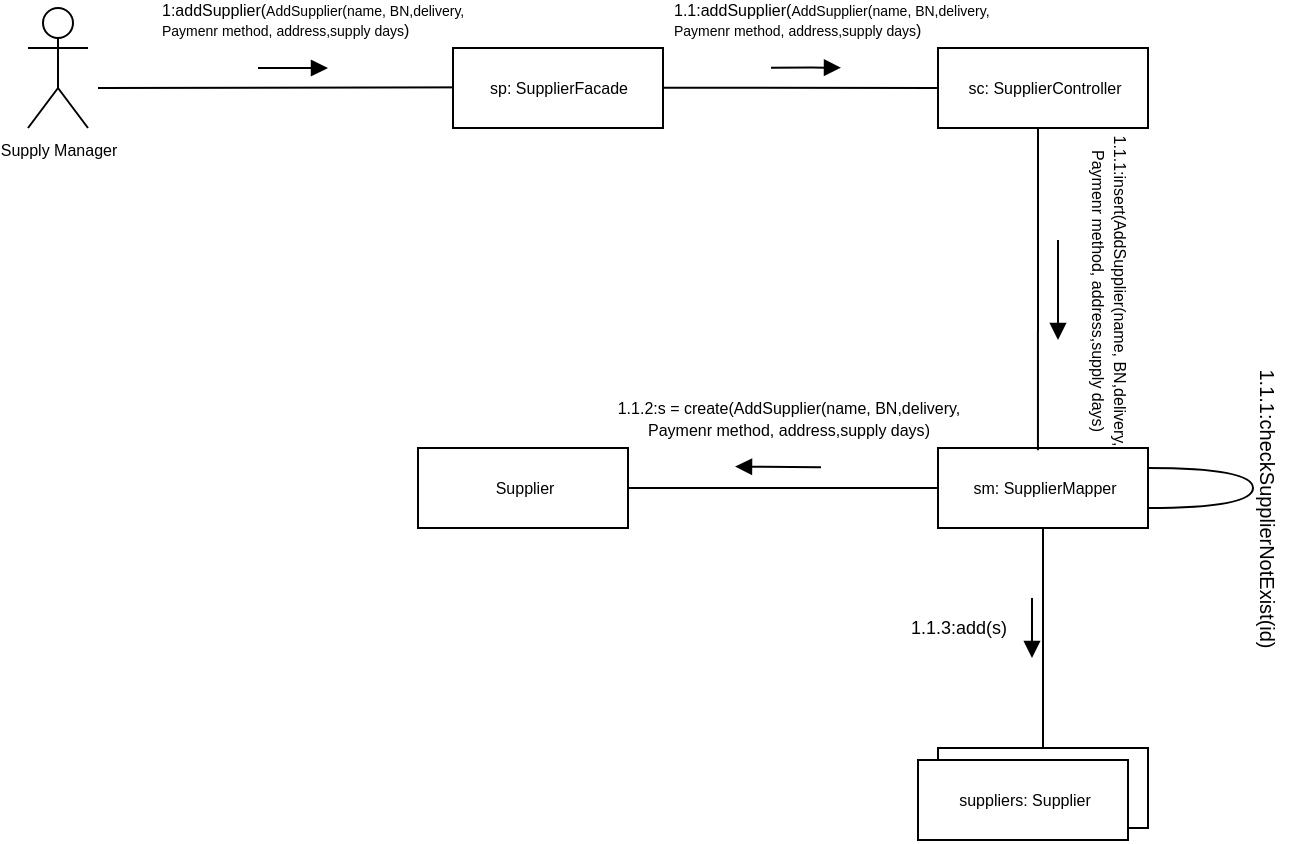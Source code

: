 <mxfile version="20.0.0" type="gitlab">
  <diagram id="VZBdu1eslwXIAnFMfJLw" name="Page-1">
    <mxGraphModel dx="2062" dy="1122" grid="1" gridSize="10" guides="1" tooltips="1" connect="1" arrows="1" fold="1" page="1" pageScale="1" pageWidth="1654" pageHeight="2336" math="0" shadow="0">
      <root>
        <mxCell id="0" />
        <mxCell id="1" parent="0" />
        <mxCell id="D97SbHli2G8lDrB8jMun-55" value="Supply Manager" style="shape=umlActor;verticalLabelPosition=bottom;verticalAlign=top;html=1;outlineConnect=0;fontSize=8;" vertex="1" parent="1">
          <mxGeometry x="470" y="90" width="30" height="60" as="geometry" />
        </mxCell>
        <mxCell id="D97SbHli2G8lDrB8jMun-56" value="" style="endArrow=none;html=1;rounded=0;fontSize=8;" edge="1" parent="1">
          <mxGeometry width="50" height="50" relative="1" as="geometry">
            <mxPoint x="505" y="130" as="sourcePoint" />
            <mxPoint x="710" y="129.58" as="targetPoint" />
          </mxGeometry>
        </mxCell>
        <mxCell id="D97SbHli2G8lDrB8jMun-57" value="1:addSupplier(&lt;span style=&quot;font-size: 7px; text-align: center;&quot;&gt;AddSupplier(name, BN,delivery,&lt;/span&gt;&lt;br style=&quot;font-size: 7px; text-align: center;&quot;&gt;&lt;span style=&quot;font-size: 7px; text-align: center;&quot;&gt;Paymenr method, address,supply days&lt;/span&gt;)" style="endArrow=block;endFill=1;html=1;edgeStyle=orthogonalEdgeStyle;align=left;verticalAlign=top;rounded=0;fontSize=8;" edge="1" parent="1">
          <mxGeometry x="-1" y="64" relative="1" as="geometry">
            <mxPoint x="585" y="120" as="sourcePoint" />
            <mxPoint x="620" y="120" as="targetPoint" />
            <Array as="points">
              <mxPoint x="595" y="120" />
              <mxPoint x="595" y="120" />
            </Array>
            <mxPoint x="-50" y="24" as="offset" />
          </mxGeometry>
        </mxCell>
        <mxCell id="D97SbHli2G8lDrB8jMun-58" value="sp: SupplierFacade" style="html=1;fontSize=8;" vertex="1" parent="1">
          <mxGeometry x="682.5" y="110" width="105" height="40" as="geometry" />
        </mxCell>
        <mxCell id="D97SbHli2G8lDrB8jMun-59" value="sc: SupplierController" style="html=1;fontSize=8;" vertex="1" parent="1">
          <mxGeometry x="925" y="110" width="105" height="40" as="geometry" />
        </mxCell>
        <mxCell id="D97SbHli2G8lDrB8jMun-60" value="" style="endArrow=none;html=1;rounded=0;fontSize=8;entryX=0;entryY=0.5;entryDx=0;entryDy=0;" edge="1" parent="1" target="D97SbHli2G8lDrB8jMun-59">
          <mxGeometry width="50" height="50" relative="1" as="geometry">
            <mxPoint x="787.5" y="129.89" as="sourcePoint" />
            <mxPoint x="917.5" y="129.71" as="targetPoint" />
          </mxGeometry>
        </mxCell>
        <mxCell id="D97SbHli2G8lDrB8jMun-61" value="1.1:addSupplier(&lt;span style=&quot;font-size: 7px; text-align: center;&quot;&gt;AddSupplier(name, BN,delivery,&lt;/span&gt;&lt;br style=&quot;font-size: 7px; text-align: center;&quot;&gt;&lt;span style=&quot;font-size: 7px; text-align: center;&quot;&gt;Paymenr method, address,supply days&lt;/span&gt;)" style="endArrow=block;endFill=1;html=1;edgeStyle=orthogonalEdgeStyle;align=left;verticalAlign=top;rounded=0;fontSize=8;" edge="1" parent="1">
          <mxGeometry x="-1" y="64" relative="1" as="geometry">
            <mxPoint x="841.5" y="119.85" as="sourcePoint" />
            <mxPoint x="876.5" y="119.85" as="targetPoint" />
            <Array as="points">
              <mxPoint x="862" y="120" />
              <mxPoint x="862" y="120" />
            </Array>
            <mxPoint x="-50" y="24" as="offset" />
          </mxGeometry>
        </mxCell>
        <mxCell id="D97SbHli2G8lDrB8jMun-62" value="sm: SupplierMapper" style="html=1;fontSize=8;" vertex="1" parent="1">
          <mxGeometry x="925" y="310" width="105" height="40" as="geometry" />
        </mxCell>
        <mxCell id="D97SbHli2G8lDrB8jMun-63" value="" style="endArrow=none;html=1;rounded=0;fontSize=8;entryX=0.476;entryY=0.028;entryDx=0;entryDy=0;entryPerimeter=0;" edge="1" parent="1" target="D97SbHli2G8lDrB8jMun-62">
          <mxGeometry width="50" height="50" relative="1" as="geometry">
            <mxPoint x="975" y="150" as="sourcePoint" />
            <mxPoint x="1160" y="129.71" as="targetPoint" />
          </mxGeometry>
        </mxCell>
        <mxCell id="D97SbHli2G8lDrB8jMun-64" value="" style="shape=requiredInterface;html=1;verticalLabelPosition=bottom;sketch=0;" vertex="1" parent="1">
          <mxGeometry x="1030" y="320" width="52.5" height="20" as="geometry" />
        </mxCell>
        <mxCell id="D97SbHli2G8lDrB8jMun-65" value="&lt;font style=&quot;font-size: 10px;&quot;&gt;1.1.1:checkSupplierNotExist(id)&lt;/font&gt;" style="text;html=1;align=center;verticalAlign=middle;resizable=0;points=[];autosize=1;strokeColor=none;fillColor=none;rotation=90;fontSize=9;" vertex="1" parent="1">
          <mxGeometry x="1010" y="330" width="160" height="20" as="geometry" />
        </mxCell>
        <mxCell id="D97SbHli2G8lDrB8jMun-66" value="" style="endArrow=block;endFill=1;html=1;rounded=0;fontSize=9;" edge="1" parent="1">
          <mxGeometry width="160" relative="1" as="geometry">
            <mxPoint x="985" y="206" as="sourcePoint" />
            <mxPoint x="985" y="256" as="targetPoint" />
          </mxGeometry>
        </mxCell>
        <mxCell id="D97SbHli2G8lDrB8jMun-67" value="&lt;font style=&quot;font-size: 8px;&quot;&gt;&lt;span style=&quot;text-align: left; background-color: rgb(255, 255, 255);&quot;&gt;1.1.1:insert(&lt;/span&gt;AddSupplier(name, BN,delivery,&lt;br style=&quot;&quot;&gt;Paymenr method, address,supply days&lt;span style=&quot;text-align: left; background-color: rgb(255, 255, 255);&quot;&gt;)&lt;/span&gt;&lt;/font&gt;" style="text;html=1;align=center;verticalAlign=middle;resizable=0;points=[];autosize=1;strokeColor=none;fillColor=none;fontSize=9;rotation=90;" vertex="1" parent="1">
          <mxGeometry x="926" y="216" width="170" height="30" as="geometry" />
        </mxCell>
        <mxCell id="D97SbHli2G8lDrB8jMun-68" value="" style="endArrow=none;html=1;rounded=0;fontSize=8;entryX=0;entryY=0.5;entryDx=0;entryDy=0;exitX=1;exitY=0.5;exitDx=0;exitDy=0;" edge="1" parent="1" source="D97SbHli2G8lDrB8jMun-69" target="D97SbHli2G8lDrB8jMun-62">
          <mxGeometry width="50" height="50" relative="1" as="geometry">
            <mxPoint x="775" y="310" as="sourcePoint" />
            <mxPoint x="984.98" y="301.12" as="targetPoint" />
          </mxGeometry>
        </mxCell>
        <mxCell id="D97SbHli2G8lDrB8jMun-69" value="Supplier" style="html=1;fontSize=8;" vertex="1" parent="1">
          <mxGeometry x="665" y="310" width="105" height="40" as="geometry" />
        </mxCell>
        <mxCell id="D97SbHli2G8lDrB8jMun-70" value="&lt;font style=&quot;font-size: 8px;&quot;&gt;&lt;span style=&quot;text-align: left; background-color: rgb(255, 255, 255);&quot;&gt;1.1.2:s = create(&lt;/span&gt;AddSupplier(name, BN,delivery,&lt;br style=&quot;&quot;&gt;Paymenr method, address,supply days&lt;span style=&quot;text-align: left; background-color: rgb(255, 255, 255);&quot;&gt;)&lt;/span&gt;&lt;/font&gt;" style="text;html=1;align=center;verticalAlign=middle;resizable=0;points=[];autosize=1;strokeColor=none;fillColor=none;fontSize=9;rotation=0;" vertex="1" parent="1">
          <mxGeometry x="755" y="280" width="190" height="30" as="geometry" />
        </mxCell>
        <mxCell id="D97SbHli2G8lDrB8jMun-71" value="" style="endArrow=block;endFill=1;html=1;rounded=0;fontSize=9;" edge="1" parent="1">
          <mxGeometry width="160" relative="1" as="geometry">
            <mxPoint x="866.5" y="319.64" as="sourcePoint" />
            <mxPoint x="823.5" y="319.31" as="targetPoint" />
          </mxGeometry>
        </mxCell>
        <mxCell id="D97SbHli2G8lDrB8jMun-72" value="suppliers: Supplier[*]" style="html=1;fontSize=8;" vertex="1" parent="1">
          <mxGeometry x="925" y="460" width="105" height="40" as="geometry" />
        </mxCell>
        <mxCell id="D97SbHli2G8lDrB8jMun-73" value="" style="endArrow=none;html=1;rounded=0;fontSize=8;entryX=0.5;entryY=1;entryDx=0;entryDy=0;exitX=0.5;exitY=0;exitDx=0;exitDy=0;" edge="1" parent="1" source="D97SbHli2G8lDrB8jMun-72" target="D97SbHli2G8lDrB8jMun-62">
          <mxGeometry width="50" height="50" relative="1" as="geometry">
            <mxPoint x="780" y="320" as="sourcePoint" />
            <mxPoint x="935" y="320" as="targetPoint" />
          </mxGeometry>
        </mxCell>
        <mxCell id="D97SbHli2G8lDrB8jMun-74" value="" style="endArrow=block;endFill=1;html=1;rounded=0;fontSize=9;" edge="1" parent="1">
          <mxGeometry width="160" relative="1" as="geometry">
            <mxPoint x="972" y="385" as="sourcePoint" />
            <mxPoint x="972" y="415" as="targetPoint" />
          </mxGeometry>
        </mxCell>
        <mxCell id="D97SbHli2G8lDrB8jMun-75" value="&lt;div style=&quot;text-align: left;&quot;&gt;&lt;span style=&quot;background-color: rgb(255, 255, 255);&quot;&gt;&lt;font style=&quot;font-size: 9px;&quot;&gt;1.1.3:add(s)&lt;/font&gt;&lt;/span&gt;&lt;/div&gt;" style="text;html=1;align=center;verticalAlign=middle;resizable=0;points=[];autosize=1;strokeColor=none;fillColor=none;fontSize=9;rotation=0;" vertex="1" parent="1">
          <mxGeometry x="905" y="390" width="60" height="20" as="geometry" />
        </mxCell>
        <mxCell id="D97SbHli2G8lDrB8jMun-76" value="suppliers: Supplier" style="html=1;fontSize=8;" vertex="1" parent="1">
          <mxGeometry x="915" y="466" width="105" height="40" as="geometry" />
        </mxCell>
      </root>
    </mxGraphModel>
  </diagram>
</mxfile>
